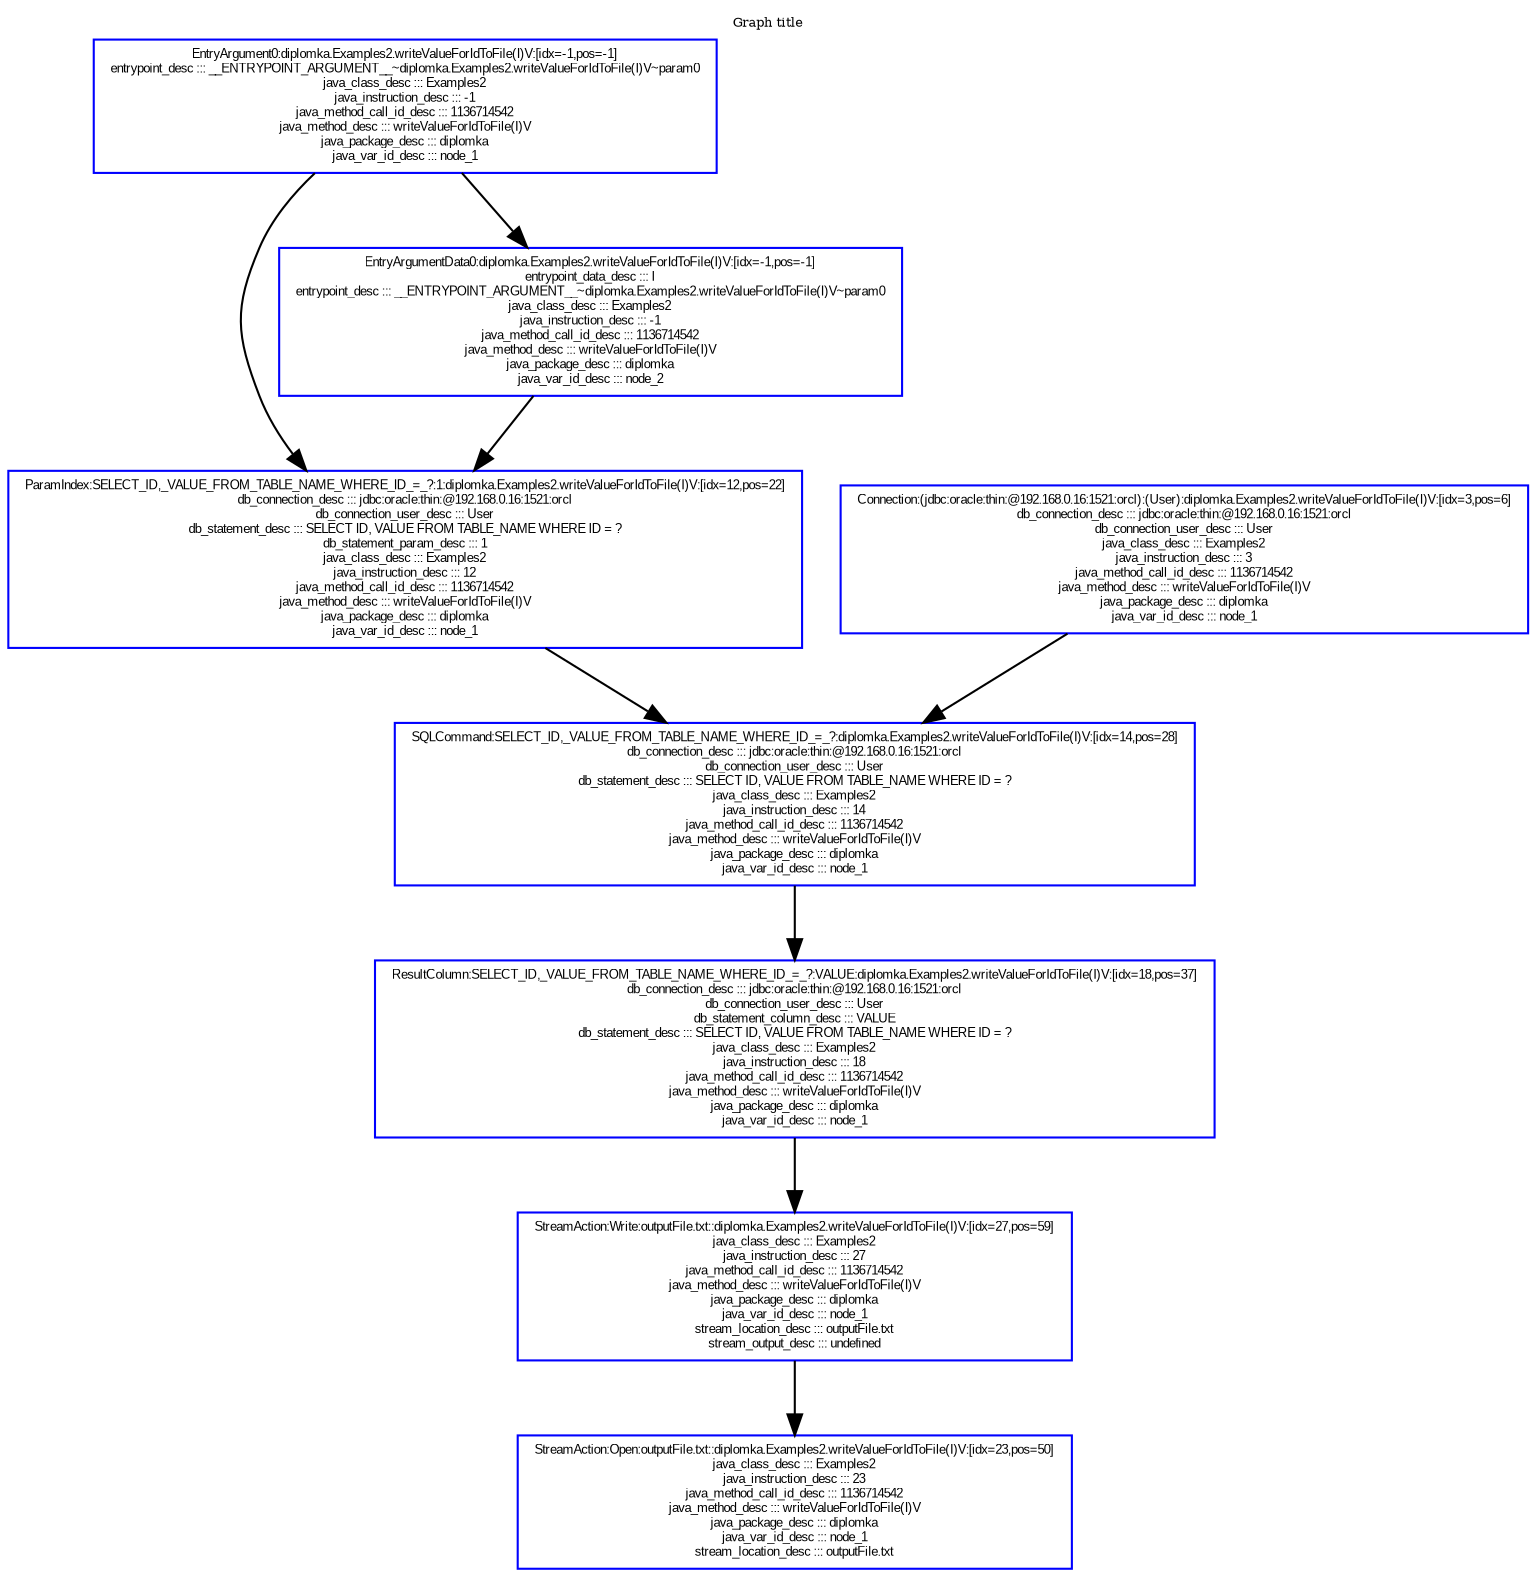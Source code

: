 digraph "DirectedGraph" {
graph [concentrate = true,label = "Graph title", labelloc=t];center=true;fontsize=6;node [ color=blue,shape="box"fontsize=6,fontcolor=black,fontname=Arial];edge [ color=black,fontsize=6,fontcolor=black,fontname=Arial]; 
   "StreamAction:Open:outputFile.txt::diplomka.Examples2.writeValueForIdToFile(I)V:[idx=23,pos=50]
java_class_desc ::: Examples2
java_instruction_desc ::: 23
java_method_call_id_desc ::: 1136714542
java_method_desc ::: writeValueForIdToFile(I)V
java_package_desc ::: diplomka
java_var_id_desc ::: node_1
stream_location_desc ::: outputFile.txt" [ ]
   "ResultColumn:SELECT_ID,_VALUE_FROM_TABLE_NAME_WHERE_ID_=_?:VALUE:diplomka.Examples2.writeValueForIdToFile(I)V:[idx=18,pos=37]
db_connection_desc ::: jdbc:oracle:thin:@192.168.0.16:1521:orcl
db_connection_user_desc ::: User
db_statement_column_desc ::: VALUE
db_statement_desc ::: SELECT ID, VALUE FROM TABLE_NAME WHERE ID = ?
java_class_desc ::: Examples2
java_instruction_desc ::: 18
java_method_call_id_desc ::: 1136714542
java_method_desc ::: writeValueForIdToFile(I)V
java_package_desc ::: diplomka
java_var_id_desc ::: node_1" [ ]
   "SQLCommand:SELECT_ID,_VALUE_FROM_TABLE_NAME_WHERE_ID_=_?:diplomka.Examples2.writeValueForIdToFile(I)V:[idx=14,pos=28]
db_connection_desc ::: jdbc:oracle:thin:@192.168.0.16:1521:orcl
db_connection_user_desc ::: User
db_statement_desc ::: SELECT ID, VALUE FROM TABLE_NAME WHERE ID = ?
java_class_desc ::: Examples2
java_instruction_desc ::: 14
java_method_call_id_desc ::: 1136714542
java_method_desc ::: writeValueForIdToFile(I)V
java_package_desc ::: diplomka
java_var_id_desc ::: node_1" [ ]
   "ParamIndex:SELECT_ID,_VALUE_FROM_TABLE_NAME_WHERE_ID_=_?:1:diplomka.Examples2.writeValueForIdToFile(I)V:[idx=12,pos=22]
db_connection_desc ::: jdbc:oracle:thin:@192.168.0.16:1521:orcl
db_connection_user_desc ::: User
db_statement_desc ::: SELECT ID, VALUE FROM TABLE_NAME WHERE ID = ?
db_statement_param_desc ::: 1
java_class_desc ::: Examples2
java_instruction_desc ::: 12
java_method_call_id_desc ::: 1136714542
java_method_desc ::: writeValueForIdToFile(I)V
java_package_desc ::: diplomka
java_var_id_desc ::: node_1" [ ]
   "EntryArgumentData0:diplomka.Examples2.writeValueForIdToFile(I)V:[idx=-1,pos=-1]
entrypoint_data_desc ::: I
entrypoint_desc ::: __ENTRYPOINT_ARGUMENT__~diplomka.Examples2.writeValueForIdToFile(I)V~param0
java_class_desc ::: Examples2
java_instruction_desc ::: -1
java_method_call_id_desc ::: 1136714542
java_method_desc ::: writeValueForIdToFile(I)V
java_package_desc ::: diplomka
java_var_id_desc ::: node_2" [ ]
   "StreamAction:Write:outputFile.txt::diplomka.Examples2.writeValueForIdToFile(I)V:[idx=27,pos=59]
java_class_desc ::: Examples2
java_instruction_desc ::: 27
java_method_call_id_desc ::: 1136714542
java_method_desc ::: writeValueForIdToFile(I)V
java_package_desc ::: diplomka
java_var_id_desc ::: node_1
stream_location_desc ::: outputFile.txt
stream_output_desc ::: undefined" [ ]
   "EntryArgument0:diplomka.Examples2.writeValueForIdToFile(I)V:[idx=-1,pos=-1]
entrypoint_desc ::: __ENTRYPOINT_ARGUMENT__~diplomka.Examples2.writeValueForIdToFile(I)V~param0
java_class_desc ::: Examples2
java_instruction_desc ::: -1
java_method_call_id_desc ::: 1136714542
java_method_desc ::: writeValueForIdToFile(I)V
java_package_desc ::: diplomka
java_var_id_desc ::: node_1" [ ]
   "Connection:(jdbc:oracle:thin:@192.168.0.16:1521:orcl):(User):diplomka.Examples2.writeValueForIdToFile(I)V:[idx=3,pos=6]
db_connection_desc ::: jdbc:oracle:thin:@192.168.0.16:1521:orcl
db_connection_user_desc ::: User
java_class_desc ::: Examples2
java_instruction_desc ::: 3
java_method_call_id_desc ::: 1136714542
java_method_desc ::: writeValueForIdToFile(I)V
java_package_desc ::: diplomka
java_var_id_desc ::: node_1" [ ]
 "ResultColumn:SELECT_ID,_VALUE_FROM_TABLE_NAME_WHERE_ID_=_?:VALUE:diplomka.Examples2.writeValueForIdToFile(I)V:[idx=18,pos=37]
db_connection_desc ::: jdbc:oracle:thin:@192.168.0.16:1521:orcl
db_connection_user_desc ::: User
db_statement_column_desc ::: VALUE
db_statement_desc ::: SELECT ID, VALUE FROM TABLE_NAME WHERE ID = ?
java_class_desc ::: Examples2
java_instruction_desc ::: 18
java_method_call_id_desc ::: 1136714542
java_method_desc ::: writeValueForIdToFile(I)V
java_package_desc ::: diplomka
java_var_id_desc ::: node_1" -> "StreamAction:Write:outputFile.txt::diplomka.Examples2.writeValueForIdToFile(I)V:[idx=27,pos=59]
java_class_desc ::: Examples2
java_instruction_desc ::: 27
java_method_call_id_desc ::: 1136714542
java_method_desc ::: writeValueForIdToFile(I)V
java_package_desc ::: diplomka
java_var_id_desc ::: node_1
stream_location_desc ::: outputFile.txt
stream_output_desc ::: undefined"[style=solid] 
 "SQLCommand:SELECT_ID,_VALUE_FROM_TABLE_NAME_WHERE_ID_=_?:diplomka.Examples2.writeValueForIdToFile(I)V:[idx=14,pos=28]
db_connection_desc ::: jdbc:oracle:thin:@192.168.0.16:1521:orcl
db_connection_user_desc ::: User
db_statement_desc ::: SELECT ID, VALUE FROM TABLE_NAME WHERE ID = ?
java_class_desc ::: Examples2
java_instruction_desc ::: 14
java_method_call_id_desc ::: 1136714542
java_method_desc ::: writeValueForIdToFile(I)V
java_package_desc ::: diplomka
java_var_id_desc ::: node_1" -> "ResultColumn:SELECT_ID,_VALUE_FROM_TABLE_NAME_WHERE_ID_=_?:VALUE:diplomka.Examples2.writeValueForIdToFile(I)V:[idx=18,pos=37]
db_connection_desc ::: jdbc:oracle:thin:@192.168.0.16:1521:orcl
db_connection_user_desc ::: User
db_statement_column_desc ::: VALUE
db_statement_desc ::: SELECT ID, VALUE FROM TABLE_NAME WHERE ID = ?
java_class_desc ::: Examples2
java_instruction_desc ::: 18
java_method_call_id_desc ::: 1136714542
java_method_desc ::: writeValueForIdToFile(I)V
java_package_desc ::: diplomka
java_var_id_desc ::: node_1"[style=solid] 
 "ParamIndex:SELECT_ID,_VALUE_FROM_TABLE_NAME_WHERE_ID_=_?:1:diplomka.Examples2.writeValueForIdToFile(I)V:[idx=12,pos=22]
db_connection_desc ::: jdbc:oracle:thin:@192.168.0.16:1521:orcl
db_connection_user_desc ::: User
db_statement_desc ::: SELECT ID, VALUE FROM TABLE_NAME WHERE ID = ?
db_statement_param_desc ::: 1
java_class_desc ::: Examples2
java_instruction_desc ::: 12
java_method_call_id_desc ::: 1136714542
java_method_desc ::: writeValueForIdToFile(I)V
java_package_desc ::: diplomka
java_var_id_desc ::: node_1" -> "SQLCommand:SELECT_ID,_VALUE_FROM_TABLE_NAME_WHERE_ID_=_?:diplomka.Examples2.writeValueForIdToFile(I)V:[idx=14,pos=28]
db_connection_desc ::: jdbc:oracle:thin:@192.168.0.16:1521:orcl
db_connection_user_desc ::: User
db_statement_desc ::: SELECT ID, VALUE FROM TABLE_NAME WHERE ID = ?
java_class_desc ::: Examples2
java_instruction_desc ::: 14
java_method_call_id_desc ::: 1136714542
java_method_desc ::: writeValueForIdToFile(I)V
java_package_desc ::: diplomka
java_var_id_desc ::: node_1"[style=solid] 
 "EntryArgumentData0:diplomka.Examples2.writeValueForIdToFile(I)V:[idx=-1,pos=-1]
entrypoint_data_desc ::: I
entrypoint_desc ::: __ENTRYPOINT_ARGUMENT__~diplomka.Examples2.writeValueForIdToFile(I)V~param0
java_class_desc ::: Examples2
java_instruction_desc ::: -1
java_method_call_id_desc ::: 1136714542
java_method_desc ::: writeValueForIdToFile(I)V
java_package_desc ::: diplomka
java_var_id_desc ::: node_2" -> "ParamIndex:SELECT_ID,_VALUE_FROM_TABLE_NAME_WHERE_ID_=_?:1:diplomka.Examples2.writeValueForIdToFile(I)V:[idx=12,pos=22]
db_connection_desc ::: jdbc:oracle:thin:@192.168.0.16:1521:orcl
db_connection_user_desc ::: User
db_statement_desc ::: SELECT ID, VALUE FROM TABLE_NAME WHERE ID = ?
db_statement_param_desc ::: 1
java_class_desc ::: Examples2
java_instruction_desc ::: 12
java_method_call_id_desc ::: 1136714542
java_method_desc ::: writeValueForIdToFile(I)V
java_package_desc ::: diplomka
java_var_id_desc ::: node_1"[style=solid] 
 "StreamAction:Write:outputFile.txt::diplomka.Examples2.writeValueForIdToFile(I)V:[idx=27,pos=59]
java_class_desc ::: Examples2
java_instruction_desc ::: 27
java_method_call_id_desc ::: 1136714542
java_method_desc ::: writeValueForIdToFile(I)V
java_package_desc ::: diplomka
java_var_id_desc ::: node_1
stream_location_desc ::: outputFile.txt
stream_output_desc ::: undefined" -> "StreamAction:Open:outputFile.txt::diplomka.Examples2.writeValueForIdToFile(I)V:[idx=23,pos=50]
java_class_desc ::: Examples2
java_instruction_desc ::: 23
java_method_call_id_desc ::: 1136714542
java_method_desc ::: writeValueForIdToFile(I)V
java_package_desc ::: diplomka
java_var_id_desc ::: node_1
stream_location_desc ::: outputFile.txt"[style=solid] 
 "EntryArgument0:diplomka.Examples2.writeValueForIdToFile(I)V:[idx=-1,pos=-1]
entrypoint_desc ::: __ENTRYPOINT_ARGUMENT__~diplomka.Examples2.writeValueForIdToFile(I)V~param0
java_class_desc ::: Examples2
java_instruction_desc ::: -1
java_method_call_id_desc ::: 1136714542
java_method_desc ::: writeValueForIdToFile(I)V
java_package_desc ::: diplomka
java_var_id_desc ::: node_1" -> "ParamIndex:SELECT_ID,_VALUE_FROM_TABLE_NAME_WHERE_ID_=_?:1:diplomka.Examples2.writeValueForIdToFile(I)V:[idx=12,pos=22]
db_connection_desc ::: jdbc:oracle:thin:@192.168.0.16:1521:orcl
db_connection_user_desc ::: User
db_statement_desc ::: SELECT ID, VALUE FROM TABLE_NAME WHERE ID = ?
db_statement_param_desc ::: 1
java_class_desc ::: Examples2
java_instruction_desc ::: 12
java_method_call_id_desc ::: 1136714542
java_method_desc ::: writeValueForIdToFile(I)V
java_package_desc ::: diplomka
java_var_id_desc ::: node_1"[style=solid] 
 "EntryArgument0:diplomka.Examples2.writeValueForIdToFile(I)V:[idx=-1,pos=-1]
entrypoint_desc ::: __ENTRYPOINT_ARGUMENT__~diplomka.Examples2.writeValueForIdToFile(I)V~param0
java_class_desc ::: Examples2
java_instruction_desc ::: -1
java_method_call_id_desc ::: 1136714542
java_method_desc ::: writeValueForIdToFile(I)V
java_package_desc ::: diplomka
java_var_id_desc ::: node_1" -> "EntryArgumentData0:diplomka.Examples2.writeValueForIdToFile(I)V:[idx=-1,pos=-1]
entrypoint_data_desc ::: I
entrypoint_desc ::: __ENTRYPOINT_ARGUMENT__~diplomka.Examples2.writeValueForIdToFile(I)V~param0
java_class_desc ::: Examples2
java_instruction_desc ::: -1
java_method_call_id_desc ::: 1136714542
java_method_desc ::: writeValueForIdToFile(I)V
java_package_desc ::: diplomka
java_var_id_desc ::: node_2"[style=solid] 
 "Connection:(jdbc:oracle:thin:@192.168.0.16:1521:orcl):(User):diplomka.Examples2.writeValueForIdToFile(I)V:[idx=3,pos=6]
db_connection_desc ::: jdbc:oracle:thin:@192.168.0.16:1521:orcl
db_connection_user_desc ::: User
java_class_desc ::: Examples2
java_instruction_desc ::: 3
java_method_call_id_desc ::: 1136714542
java_method_desc ::: writeValueForIdToFile(I)V
java_package_desc ::: diplomka
java_var_id_desc ::: node_1" -> "SQLCommand:SELECT_ID,_VALUE_FROM_TABLE_NAME_WHERE_ID_=_?:diplomka.Examples2.writeValueForIdToFile(I)V:[idx=14,pos=28]
db_connection_desc ::: jdbc:oracle:thin:@192.168.0.16:1521:orcl
db_connection_user_desc ::: User
db_statement_desc ::: SELECT ID, VALUE FROM TABLE_NAME WHERE ID = ?
java_class_desc ::: Examples2
java_instruction_desc ::: 14
java_method_call_id_desc ::: 1136714542
java_method_desc ::: writeValueForIdToFile(I)V
java_package_desc ::: diplomka
java_var_id_desc ::: node_1"[style=solid] 

}